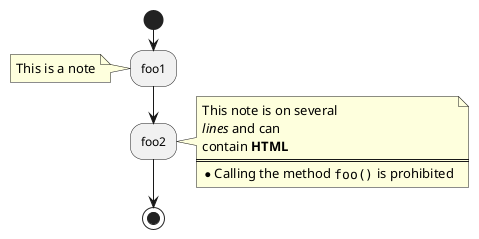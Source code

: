 ' 5.7 Notes, PlantUML Language Reference Guide (V8037, p. 68)
@startuml

start
:foo1;
note left: This is a note
:foo2;
note right
This note is on several
//lines// and can
contain <b>HTML</b>
====
* Calling the method ""foo()"" is prohibited
end note
stop

@enduml
